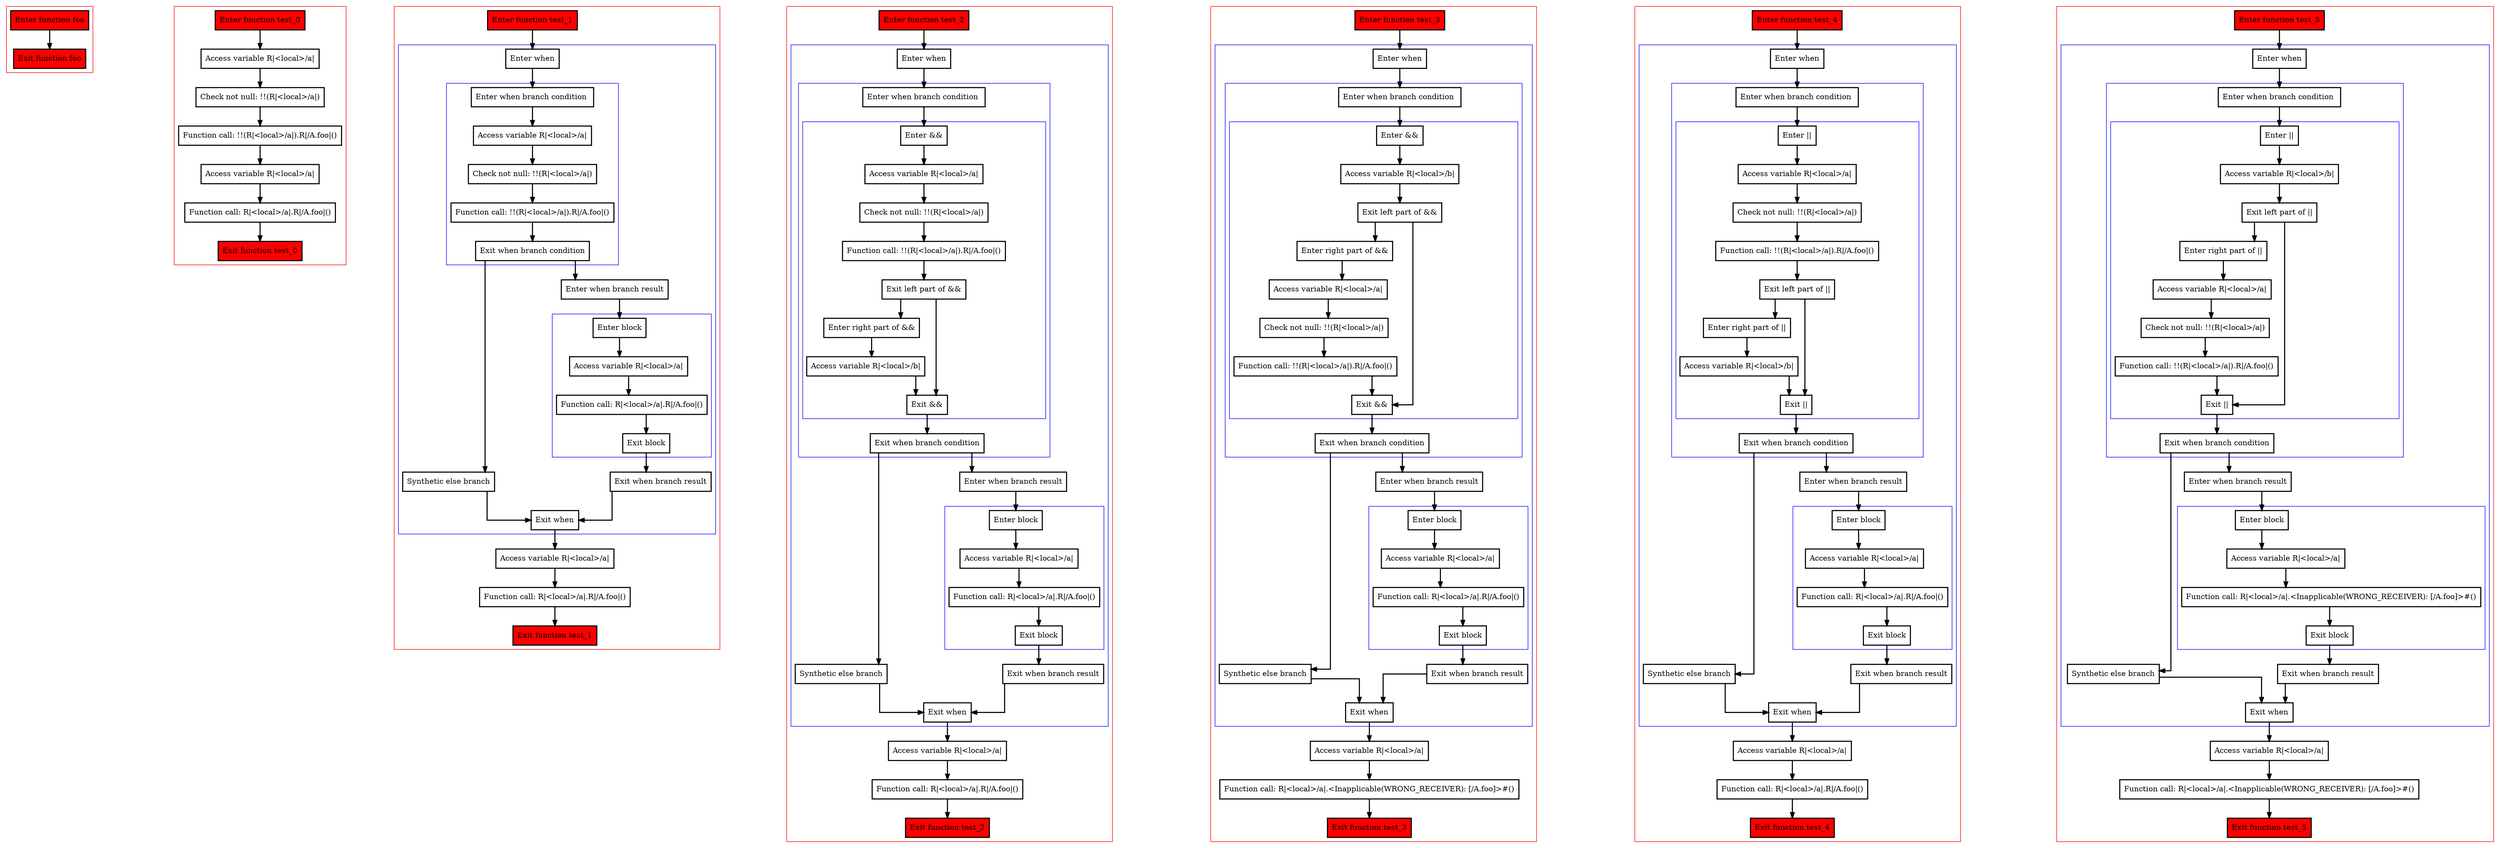 digraph bangbang_kt {
  graph [splines=ortho nodesep=3]
  node [shape=box penwidth=2]
  edge [penwidth=2]

  subgraph cluster_0 {
    color=red
    0 [label="Enter function foo" style="filled" fillcolor=red];
    1 [label="Exit function foo" style="filled" fillcolor=red];
  }

  0 -> {1};

  subgraph cluster_1 {
    color=red
    2 [label="Enter function test_0" style="filled" fillcolor=red];
    3 [label="Access variable R|<local>/a|"];
    4 [label="Check not null: !!(R|<local>/a|)"];
    5 [label="Function call: !!(R|<local>/a|).R|/A.foo|()"];
    6 [label="Access variable R|<local>/a|"];
    7 [label="Function call: R|<local>/a|.R|/A.foo|()"];
    8 [label="Exit function test_0" style="filled" fillcolor=red];
  }

  2 -> {3};
  3 -> {4};
  4 -> {5};
  5 -> {6};
  6 -> {7};
  7 -> {8};

  subgraph cluster_2 {
    color=red
    9 [label="Enter function test_1" style="filled" fillcolor=red];
    subgraph cluster_3 {
      color=blue
      10 [label="Enter when"];
      subgraph cluster_4 {
        color=blue
        11 [label="Enter when branch condition "];
        12 [label="Access variable R|<local>/a|"];
        13 [label="Check not null: !!(R|<local>/a|)"];
        14 [label="Function call: !!(R|<local>/a|).R|/A.foo|()"];
        15 [label="Exit when branch condition"];
      }
      16 [label="Synthetic else branch"];
      17 [label="Enter when branch result"];
      subgraph cluster_5 {
        color=blue
        18 [label="Enter block"];
        19 [label="Access variable R|<local>/a|"];
        20 [label="Function call: R|<local>/a|.R|/A.foo|()"];
        21 [label="Exit block"];
      }
      22 [label="Exit when branch result"];
      23 [label="Exit when"];
    }
    24 [label="Access variable R|<local>/a|"];
    25 [label="Function call: R|<local>/a|.R|/A.foo|()"];
    26 [label="Exit function test_1" style="filled" fillcolor=red];
  }

  9 -> {10};
  10 -> {11};
  11 -> {12};
  12 -> {13};
  13 -> {14};
  14 -> {15};
  15 -> {17 16};
  16 -> {23};
  17 -> {18};
  18 -> {19};
  19 -> {20};
  20 -> {21};
  21 -> {22};
  22 -> {23};
  23 -> {24};
  24 -> {25};
  25 -> {26};

  subgraph cluster_6 {
    color=red
    27 [label="Enter function test_2" style="filled" fillcolor=red];
    subgraph cluster_7 {
      color=blue
      28 [label="Enter when"];
      subgraph cluster_8 {
        color=blue
        29 [label="Enter when branch condition "];
        subgraph cluster_9 {
          color=blue
          30 [label="Enter &&"];
          31 [label="Access variable R|<local>/a|"];
          32 [label="Check not null: !!(R|<local>/a|)"];
          33 [label="Function call: !!(R|<local>/a|).R|/A.foo|()"];
          34 [label="Exit left part of &&"];
          35 [label="Enter right part of &&"];
          36 [label="Access variable R|<local>/b|"];
          37 [label="Exit &&"];
        }
        38 [label="Exit when branch condition"];
      }
      39 [label="Synthetic else branch"];
      40 [label="Enter when branch result"];
      subgraph cluster_10 {
        color=blue
        41 [label="Enter block"];
        42 [label="Access variable R|<local>/a|"];
        43 [label="Function call: R|<local>/a|.R|/A.foo|()"];
        44 [label="Exit block"];
      }
      45 [label="Exit when branch result"];
      46 [label="Exit when"];
    }
    47 [label="Access variable R|<local>/a|"];
    48 [label="Function call: R|<local>/a|.R|/A.foo|()"];
    49 [label="Exit function test_2" style="filled" fillcolor=red];
  }

  27 -> {28};
  28 -> {29};
  29 -> {30};
  30 -> {31};
  31 -> {32};
  32 -> {33};
  33 -> {34};
  34 -> {37 35};
  35 -> {36};
  36 -> {37};
  37 -> {38};
  38 -> {40 39};
  39 -> {46};
  40 -> {41};
  41 -> {42};
  42 -> {43};
  43 -> {44};
  44 -> {45};
  45 -> {46};
  46 -> {47};
  47 -> {48};
  48 -> {49};

  subgraph cluster_11 {
    color=red
    50 [label="Enter function test_3" style="filled" fillcolor=red];
    subgraph cluster_12 {
      color=blue
      51 [label="Enter when"];
      subgraph cluster_13 {
        color=blue
        52 [label="Enter when branch condition "];
        subgraph cluster_14 {
          color=blue
          53 [label="Enter &&"];
          54 [label="Access variable R|<local>/b|"];
          55 [label="Exit left part of &&"];
          56 [label="Enter right part of &&"];
          57 [label="Access variable R|<local>/a|"];
          58 [label="Check not null: !!(R|<local>/a|)"];
          59 [label="Function call: !!(R|<local>/a|).R|/A.foo|()"];
          60 [label="Exit &&"];
        }
        61 [label="Exit when branch condition"];
      }
      62 [label="Synthetic else branch"];
      63 [label="Enter when branch result"];
      subgraph cluster_15 {
        color=blue
        64 [label="Enter block"];
        65 [label="Access variable R|<local>/a|"];
        66 [label="Function call: R|<local>/a|.R|/A.foo|()"];
        67 [label="Exit block"];
      }
      68 [label="Exit when branch result"];
      69 [label="Exit when"];
    }
    70 [label="Access variable R|<local>/a|"];
    71 [label="Function call: R|<local>/a|.<Inapplicable(WRONG_RECEIVER): [/A.foo]>#()"];
    72 [label="Exit function test_3" style="filled" fillcolor=red];
  }

  50 -> {51};
  51 -> {52};
  52 -> {53};
  53 -> {54};
  54 -> {55};
  55 -> {60 56};
  56 -> {57};
  57 -> {58};
  58 -> {59};
  59 -> {60};
  60 -> {61};
  61 -> {63 62};
  62 -> {69};
  63 -> {64};
  64 -> {65};
  65 -> {66};
  66 -> {67};
  67 -> {68};
  68 -> {69};
  69 -> {70};
  70 -> {71};
  71 -> {72};

  subgraph cluster_16 {
    color=red
    73 [label="Enter function test_4" style="filled" fillcolor=red];
    subgraph cluster_17 {
      color=blue
      74 [label="Enter when"];
      subgraph cluster_18 {
        color=blue
        75 [label="Enter when branch condition "];
        subgraph cluster_19 {
          color=blue
          76 [label="Enter ||"];
          77 [label="Access variable R|<local>/a|"];
          78 [label="Check not null: !!(R|<local>/a|)"];
          79 [label="Function call: !!(R|<local>/a|).R|/A.foo|()"];
          80 [label="Exit left part of ||"];
          81 [label="Enter right part of ||"];
          82 [label="Access variable R|<local>/b|"];
          83 [label="Exit ||"];
        }
        84 [label="Exit when branch condition"];
      }
      85 [label="Synthetic else branch"];
      86 [label="Enter when branch result"];
      subgraph cluster_20 {
        color=blue
        87 [label="Enter block"];
        88 [label="Access variable R|<local>/a|"];
        89 [label="Function call: R|<local>/a|.R|/A.foo|()"];
        90 [label="Exit block"];
      }
      91 [label="Exit when branch result"];
      92 [label="Exit when"];
    }
    93 [label="Access variable R|<local>/a|"];
    94 [label="Function call: R|<local>/a|.R|/A.foo|()"];
    95 [label="Exit function test_4" style="filled" fillcolor=red];
  }

  73 -> {74};
  74 -> {75};
  75 -> {76};
  76 -> {77};
  77 -> {78};
  78 -> {79};
  79 -> {80};
  80 -> {83 81};
  81 -> {82};
  82 -> {83};
  83 -> {84};
  84 -> {86 85};
  85 -> {92};
  86 -> {87};
  87 -> {88};
  88 -> {89};
  89 -> {90};
  90 -> {91};
  91 -> {92};
  92 -> {93};
  93 -> {94};
  94 -> {95};

  subgraph cluster_21 {
    color=red
    96 [label="Enter function test_5" style="filled" fillcolor=red];
    subgraph cluster_22 {
      color=blue
      97 [label="Enter when"];
      subgraph cluster_23 {
        color=blue
        98 [label="Enter when branch condition "];
        subgraph cluster_24 {
          color=blue
          99 [label="Enter ||"];
          100 [label="Access variable R|<local>/b|"];
          101 [label="Exit left part of ||"];
          102 [label="Enter right part of ||"];
          103 [label="Access variable R|<local>/a|"];
          104 [label="Check not null: !!(R|<local>/a|)"];
          105 [label="Function call: !!(R|<local>/a|).R|/A.foo|()"];
          106 [label="Exit ||"];
        }
        107 [label="Exit when branch condition"];
      }
      108 [label="Synthetic else branch"];
      109 [label="Enter when branch result"];
      subgraph cluster_25 {
        color=blue
        110 [label="Enter block"];
        111 [label="Access variable R|<local>/a|"];
        112 [label="Function call: R|<local>/a|.<Inapplicable(WRONG_RECEIVER): [/A.foo]>#()"];
        113 [label="Exit block"];
      }
      114 [label="Exit when branch result"];
      115 [label="Exit when"];
    }
    116 [label="Access variable R|<local>/a|"];
    117 [label="Function call: R|<local>/a|.<Inapplicable(WRONG_RECEIVER): [/A.foo]>#()"];
    118 [label="Exit function test_5" style="filled" fillcolor=red];
  }

  96 -> {97};
  97 -> {98};
  98 -> {99};
  99 -> {100};
  100 -> {101};
  101 -> {106 102};
  102 -> {103};
  103 -> {104};
  104 -> {105};
  105 -> {106};
  106 -> {107};
  107 -> {109 108};
  108 -> {115};
  109 -> {110};
  110 -> {111};
  111 -> {112};
  112 -> {113};
  113 -> {114};
  114 -> {115};
  115 -> {116};
  116 -> {117};
  117 -> {118};

}
